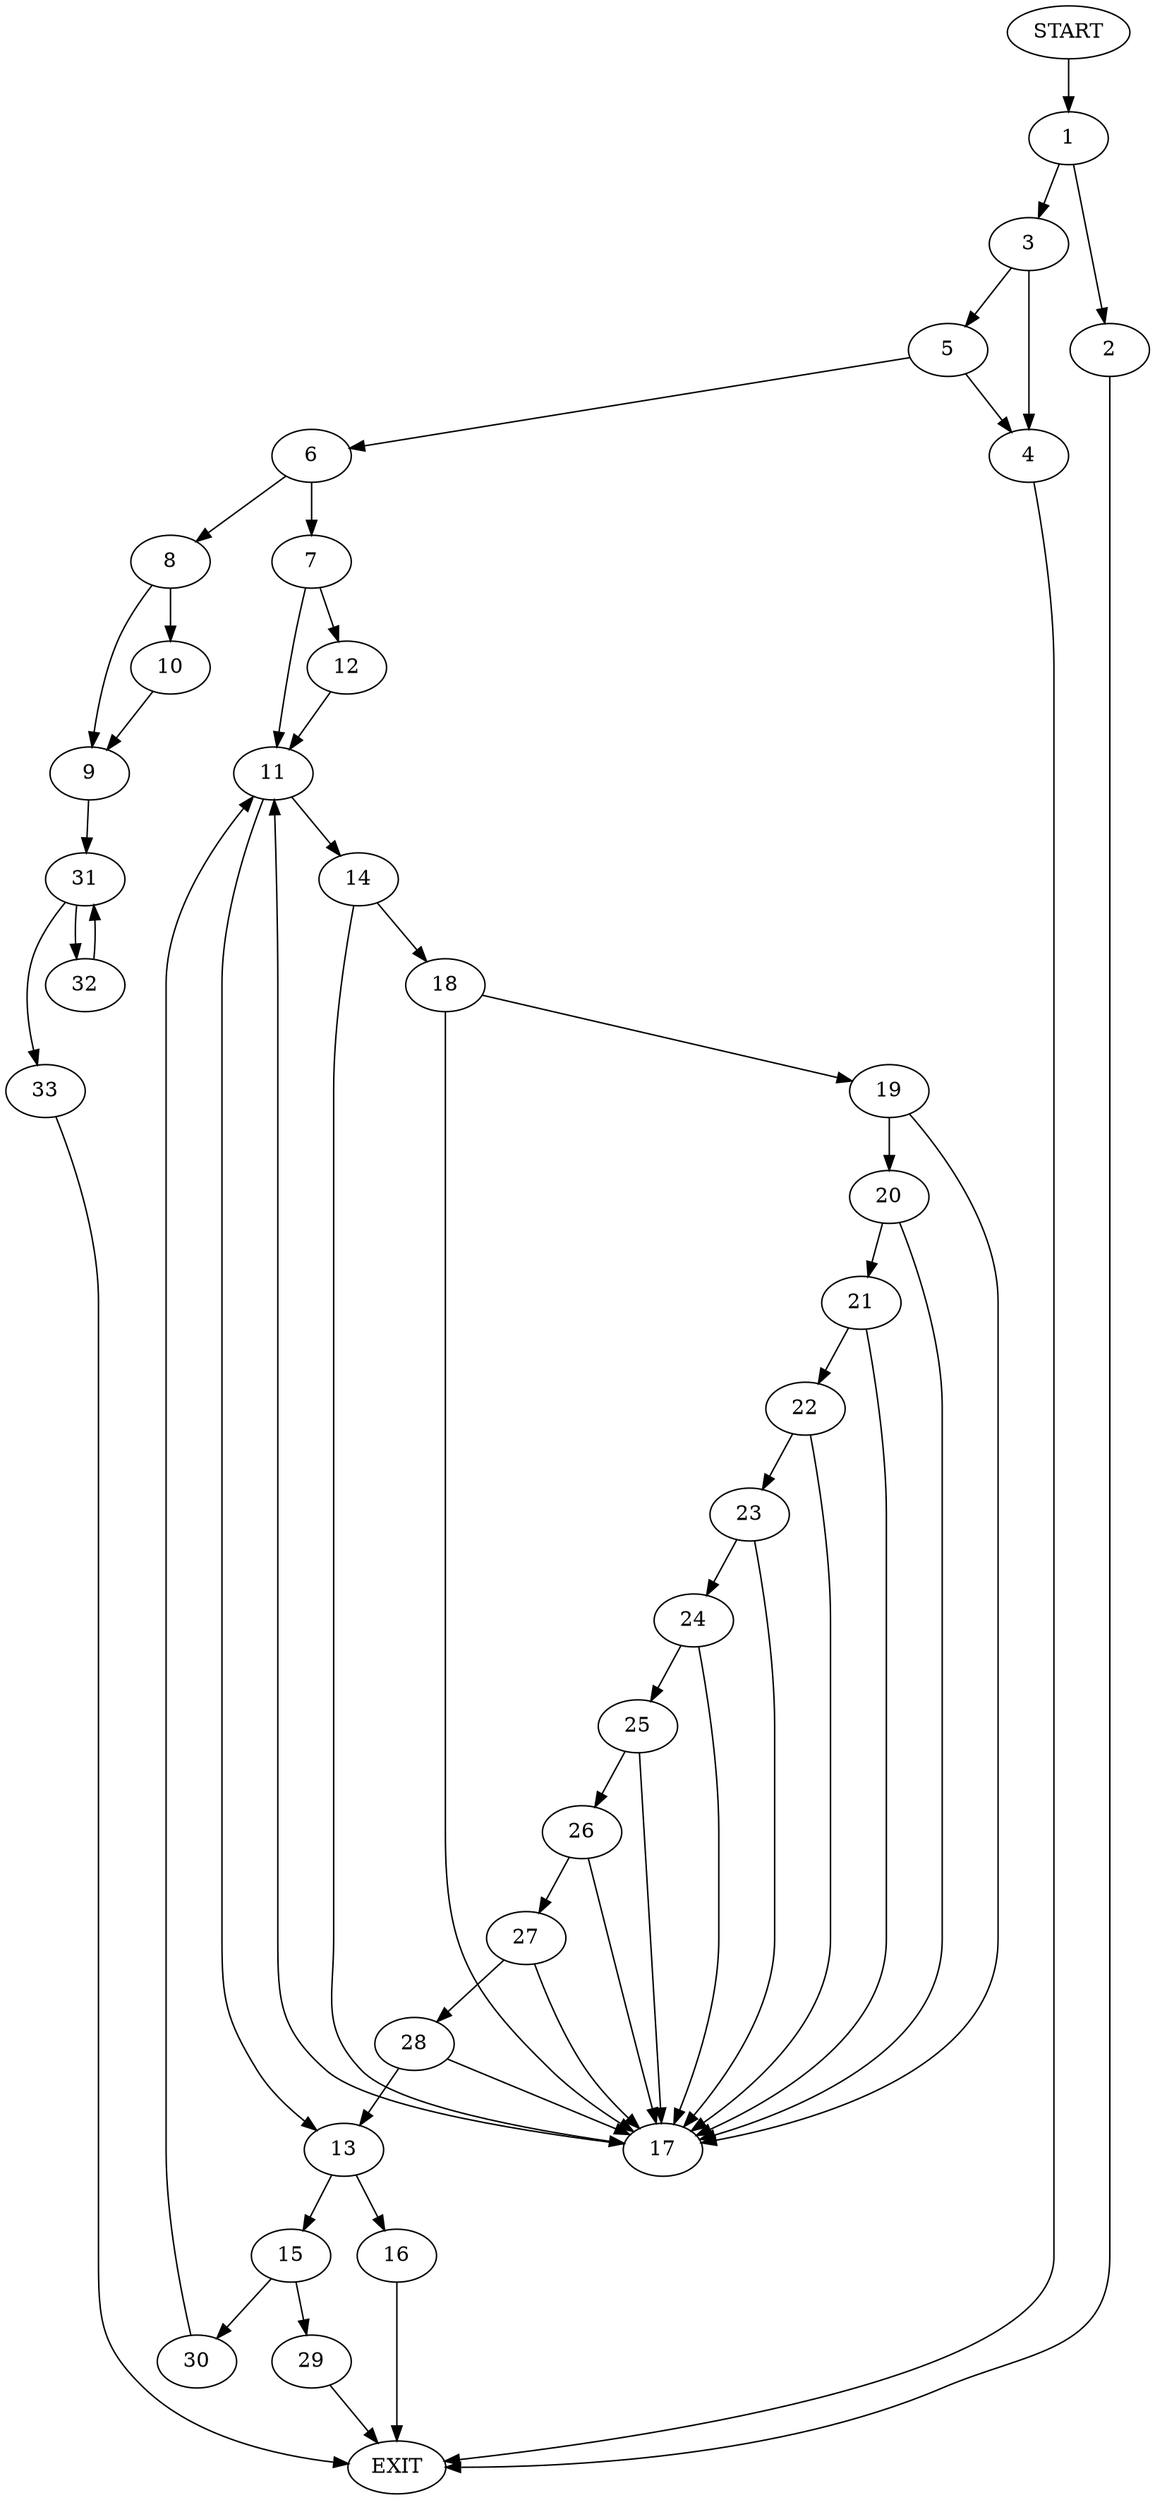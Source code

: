 digraph {
0 [label="START"]
34 [label="EXIT"]
0 -> 1
1 -> 2
1 -> 3
3 -> 4
3 -> 5
2 -> 34
4 -> 34
5 -> 6
5 -> 4
6 -> 7
6 -> 8
8 -> 9
8 -> 10
7 -> 11
7 -> 12
11 -> 13
11 -> 14
12 -> 11
13 -> 15
13 -> 16
14 -> 17
14 -> 18
17 -> 11
18 -> 17
18 -> 19
19 -> 17
19 -> 20
20 -> 17
20 -> 21
21 -> 17
21 -> 22
22 -> 17
22 -> 23
23 -> 17
23 -> 24
24 -> 17
24 -> 25
25 -> 17
25 -> 26
26 -> 17
26 -> 27
27 -> 17
27 -> 28
28 -> 17
28 -> 13
16 -> 34
15 -> 29
15 -> 30
30 -> 11
29 -> 34
10 -> 9
9 -> 31
31 -> 32
31 -> 33
33 -> 34
32 -> 31
}
